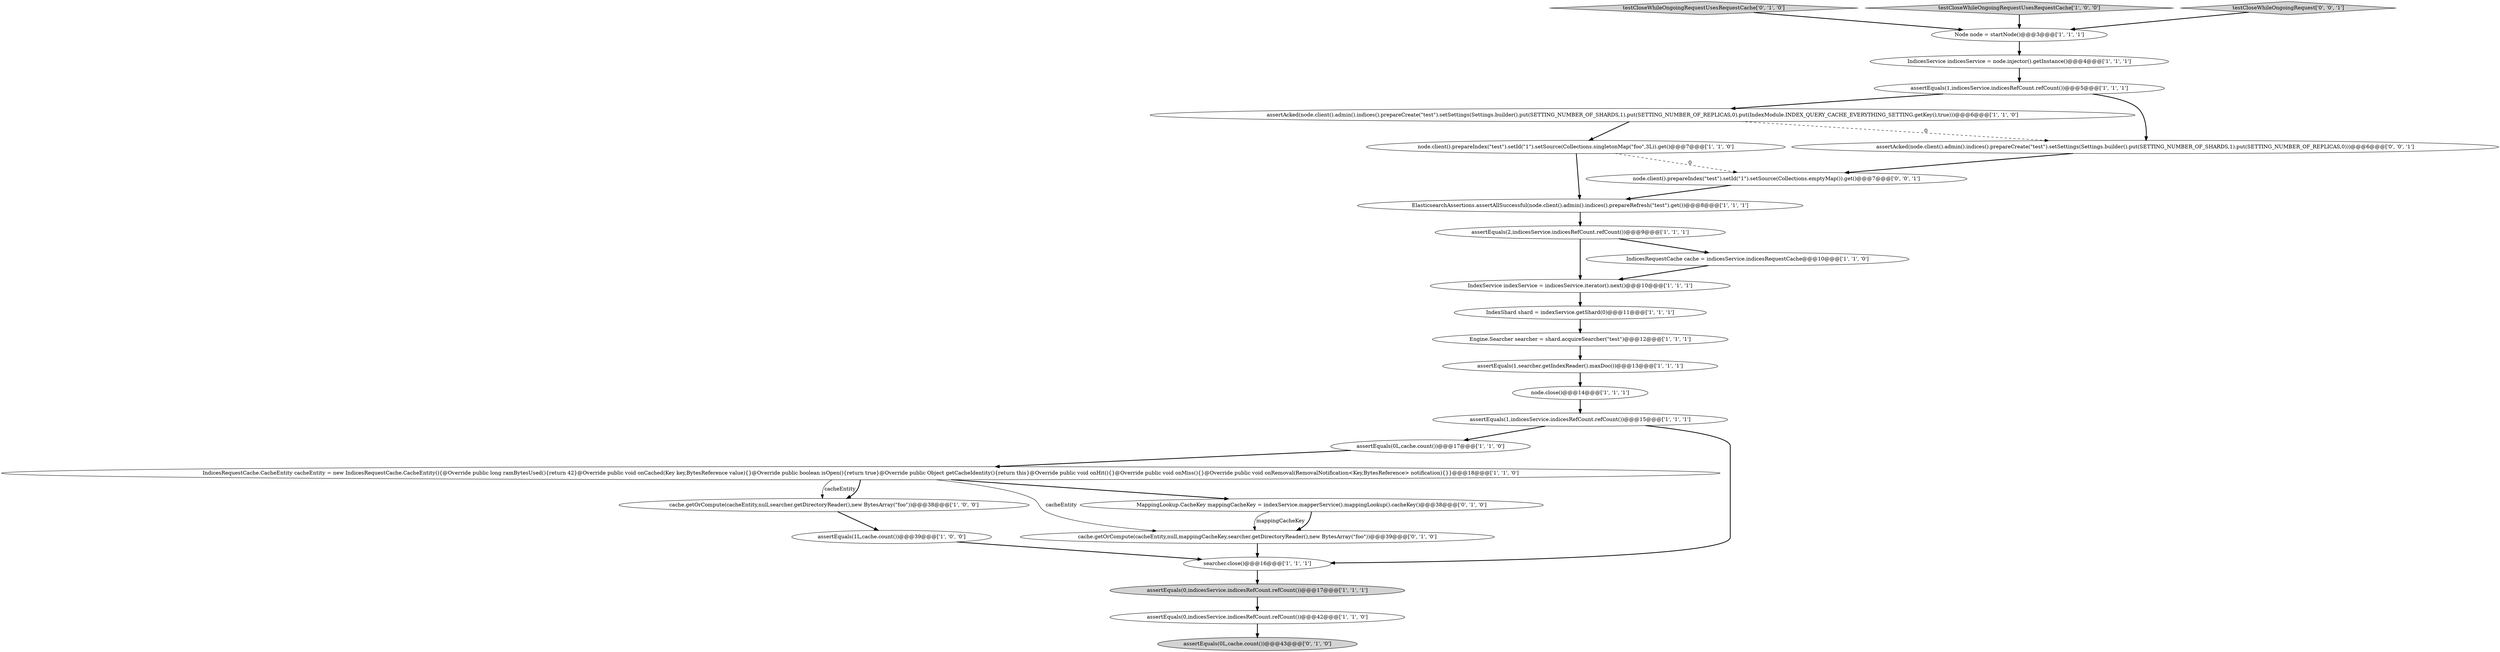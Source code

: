 digraph {
28 [style = filled, label = "node.client().prepareIndex(\"test\").setId(\"1\").setSource(Collections.emptyMap()).get()@@@7@@@['0', '0', '1']", fillcolor = white, shape = ellipse image = "AAA0AAABBB3BBB"];
13 [style = filled, label = "assertEquals(1L,cache.count())@@@39@@@['1', '0', '0']", fillcolor = white, shape = ellipse image = "AAA0AAABBB1BBB"];
17 [style = filled, label = "IndicesRequestCache.CacheEntity cacheEntity = new IndicesRequestCache.CacheEntity(){@Override public long ramBytesUsed(){return 42}@Override public void onCached(Key key,BytesReference value){}@Override public boolean isOpen(){return true}@Override public Object getCacheIdentity(){return this}@Override public void onHit(){}@Override public void onMiss(){}@Override public void onRemoval(RemovalNotification<Key,BytesReference> notification){}}@@@18@@@['1', '1', '0']", fillcolor = white, shape = ellipse image = "AAA0AAABBB1BBB"];
15 [style = filled, label = "Engine.Searcher searcher = shard.acquireSearcher(\"test\")@@@12@@@['1', '1', '1']", fillcolor = white, shape = ellipse image = "AAA0AAABBB1BBB"];
6 [style = filled, label = "IndexShard shard = indexService.getShard(0)@@@11@@@['1', '1', '1']", fillcolor = white, shape = ellipse image = "AAA0AAABBB1BBB"];
21 [style = filled, label = "assertEquals(0L,cache.count())@@@17@@@['1', '1', '0']", fillcolor = white, shape = ellipse image = "AAA0AAABBB1BBB"];
22 [style = filled, label = "MappingLookup.CacheKey mappingCacheKey = indexService.mapperService().mappingLookup().cacheKey()@@@38@@@['0', '1', '0']", fillcolor = white, shape = ellipse image = "AAA0AAABBB2BBB"];
20 [style = filled, label = "node.client().prepareIndex(\"test\").setId(\"1\").setSource(Collections.singletonMap(\"foo\",3L)).get()@@@7@@@['1', '1', '0']", fillcolor = white, shape = ellipse image = "AAA0AAABBB1BBB"];
23 [style = filled, label = "assertEquals(0L,cache.count())@@@43@@@['0', '1', '0']", fillcolor = lightgray, shape = ellipse image = "AAA0AAABBB2BBB"];
12 [style = filled, label = "IndexService indexService = indicesService.iterator().next()@@@10@@@['1', '1', '1']", fillcolor = white, shape = ellipse image = "AAA0AAABBB1BBB"];
1 [style = filled, label = "assertEquals(2,indicesService.indicesRefCount.refCount())@@@9@@@['1', '1', '1']", fillcolor = white, shape = ellipse image = "AAA0AAABBB1BBB"];
4 [style = filled, label = "assertAcked(node.client().admin().indices().prepareCreate(\"test\").setSettings(Settings.builder().put(SETTING_NUMBER_OF_SHARDS,1).put(SETTING_NUMBER_OF_REPLICAS,0).put(IndexModule.INDEX_QUERY_CACHE_EVERYTHING_SETTING.getKey(),true)))@@@6@@@['1', '1', '0']", fillcolor = white, shape = ellipse image = "AAA0AAABBB1BBB"];
2 [style = filled, label = "cache.getOrCompute(cacheEntity,null,searcher.getDirectoryReader(),new BytesArray(\"foo\"))@@@38@@@['1', '0', '0']", fillcolor = white, shape = ellipse image = "AAA0AAABBB1BBB"];
24 [style = filled, label = "testCloseWhileOngoingRequestUsesRequestCache['0', '1', '0']", fillcolor = lightgray, shape = diamond image = "AAA0AAABBB2BBB"];
3 [style = filled, label = "assertEquals(0,indicesService.indicesRefCount.refCount())@@@42@@@['1', '1', '0']", fillcolor = white, shape = ellipse image = "AAA0AAABBB1BBB"];
25 [style = filled, label = "cache.getOrCompute(cacheEntity,null,mappingCacheKey,searcher.getDirectoryReader(),new BytesArray(\"foo\"))@@@39@@@['0', '1', '0']", fillcolor = white, shape = ellipse image = "AAA1AAABBB2BBB"];
19 [style = filled, label = "searcher.close()@@@16@@@['1', '1', '1']", fillcolor = white, shape = ellipse image = "AAA0AAABBB1BBB"];
14 [style = filled, label = "Node node = startNode()@@@3@@@['1', '1', '1']", fillcolor = white, shape = ellipse image = "AAA0AAABBB1BBB"];
10 [style = filled, label = "assertEquals(1,indicesService.indicesRefCount.refCount())@@@5@@@['1', '1', '1']", fillcolor = white, shape = ellipse image = "AAA0AAABBB1BBB"];
18 [style = filled, label = "testCloseWhileOngoingRequestUsesRequestCache['1', '0', '0']", fillcolor = lightgray, shape = diamond image = "AAA0AAABBB1BBB"];
26 [style = filled, label = "assertAcked(node.client().admin().indices().prepareCreate(\"test\").setSettings(Settings.builder().put(SETTING_NUMBER_OF_SHARDS,1).put(SETTING_NUMBER_OF_REPLICAS,0)))@@@6@@@['0', '0', '1']", fillcolor = white, shape = ellipse image = "AAA0AAABBB3BBB"];
5 [style = filled, label = "ElasticsearchAssertions.assertAllSuccessful(node.client().admin().indices().prepareRefresh(\"test\").get())@@@8@@@['1', '1', '1']", fillcolor = white, shape = ellipse image = "AAA0AAABBB1BBB"];
11 [style = filled, label = "assertEquals(0,indicesService.indicesRefCount.refCount())@@@17@@@['1', '1', '1']", fillcolor = lightgray, shape = ellipse image = "AAA0AAABBB1BBB"];
0 [style = filled, label = "assertEquals(1,indicesService.indicesRefCount.refCount())@@@15@@@['1', '1', '1']", fillcolor = white, shape = ellipse image = "AAA0AAABBB1BBB"];
8 [style = filled, label = "IndicesService indicesService = node.injector().getInstance()@@@4@@@['1', '1', '1']", fillcolor = white, shape = ellipse image = "AAA0AAABBB1BBB"];
7 [style = filled, label = "assertEquals(1,searcher.getIndexReader().maxDoc())@@@13@@@['1', '1', '1']", fillcolor = white, shape = ellipse image = "AAA0AAABBB1BBB"];
16 [style = filled, label = "node.close()@@@14@@@['1', '1', '1']", fillcolor = white, shape = ellipse image = "AAA0AAABBB1BBB"];
9 [style = filled, label = "IndicesRequestCache cache = indicesService.indicesRequestCache@@@10@@@['1', '1', '0']", fillcolor = white, shape = ellipse image = "AAA0AAABBB1BBB"];
27 [style = filled, label = "testCloseWhileOngoingRequest['0', '0', '1']", fillcolor = lightgray, shape = diamond image = "AAA0AAABBB3BBB"];
11->3 [style = bold, label=""];
27->14 [style = bold, label=""];
4->26 [style = dashed, label="0"];
1->9 [style = bold, label=""];
13->19 [style = bold, label=""];
6->15 [style = bold, label=""];
2->13 [style = bold, label=""];
1->12 [style = bold, label=""];
25->19 [style = bold, label=""];
5->1 [style = bold, label=""];
20->5 [style = bold, label=""];
7->16 [style = bold, label=""];
21->17 [style = bold, label=""];
16->0 [style = bold, label=""];
0->19 [style = bold, label=""];
15->7 [style = bold, label=""];
20->28 [style = dashed, label="0"];
4->20 [style = bold, label=""];
3->23 [style = bold, label=""];
17->2 [style = solid, label="cacheEntity"];
19->11 [style = bold, label=""];
10->4 [style = bold, label=""];
22->25 [style = bold, label=""];
0->21 [style = bold, label=""];
14->8 [style = bold, label=""];
26->28 [style = bold, label=""];
28->5 [style = bold, label=""];
17->22 [style = bold, label=""];
24->14 [style = bold, label=""];
18->14 [style = bold, label=""];
8->10 [style = bold, label=""];
10->26 [style = bold, label=""];
22->25 [style = solid, label="mappingCacheKey"];
12->6 [style = bold, label=""];
9->12 [style = bold, label=""];
17->2 [style = bold, label=""];
17->25 [style = solid, label="cacheEntity"];
}

